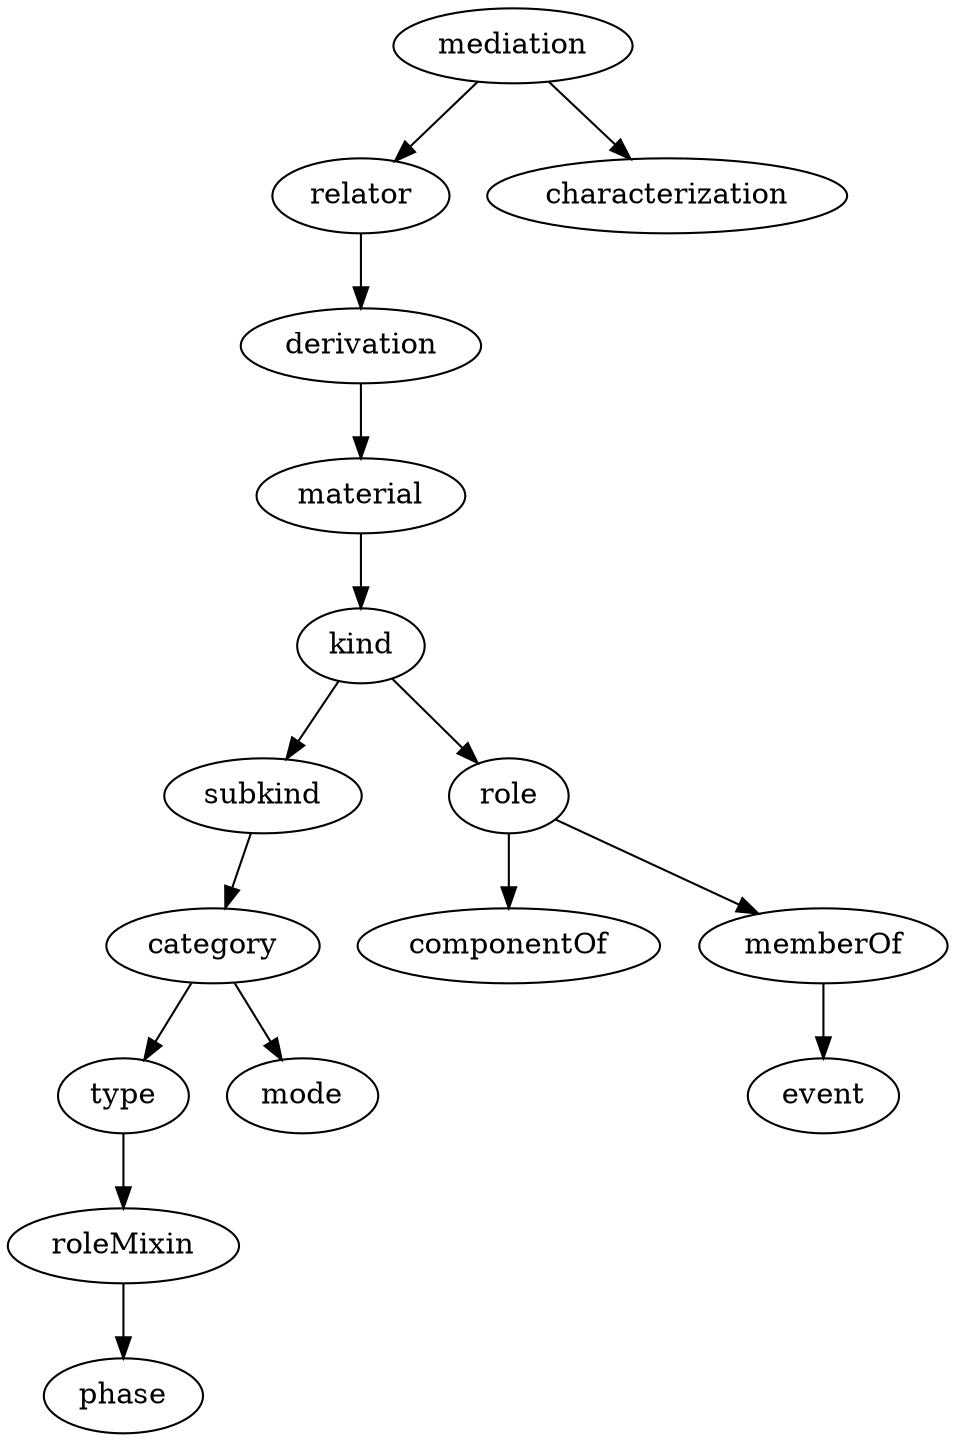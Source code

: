 strict digraph {
mediation;
relator;
characterization;
derivation;
material;
kind;
subkind;
role;
category;
type;
mode;
roleMixin;
phase;
componentOf;
memberOf;
event;
mediation -> relator;
mediation -> characterization;
relator -> derivation;
derivation -> material;
material -> kind;
kind -> subkind;
kind -> role;
subkind -> category;
role -> componentOf;
role -> memberOf;
category -> type;
category -> mode;
type -> roleMixin;
roleMixin -> phase;
memberOf -> event;
}
